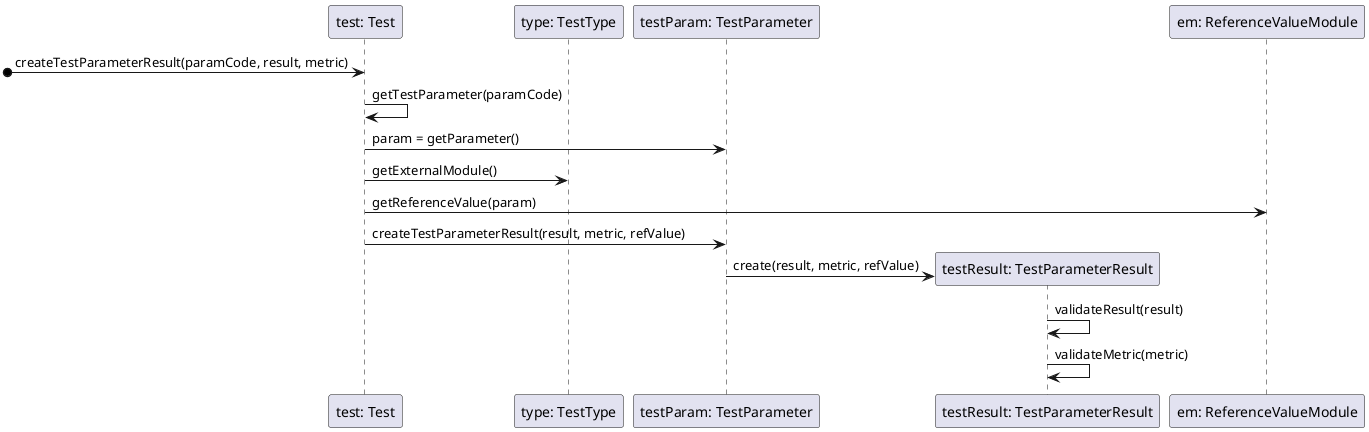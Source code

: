 @startuml
participant "test: Test" as test
participant "type: TestType" as type
participant "testParam: TestParameter" as testParam
participant "testResult: TestParameterResult" as testResult
participant "em: ReferenceValueModule" as em

[o-> test : createTestParameterResult(paramCode, result, metric)
test -> test : getTestParameter(paramCode)
test -> testParam : param = getParameter()
test -> type : getExternalModule()
test -> em : getReferenceValue(param)
test -> testParam : createTestParameterResult(result, metric, refValue)
create testResult
testParam -> testResult : create(result, metric, refValue)
testResult -> testResult : validateResult(result)
testResult -> testResult : validateMetric(metric)
@enduml